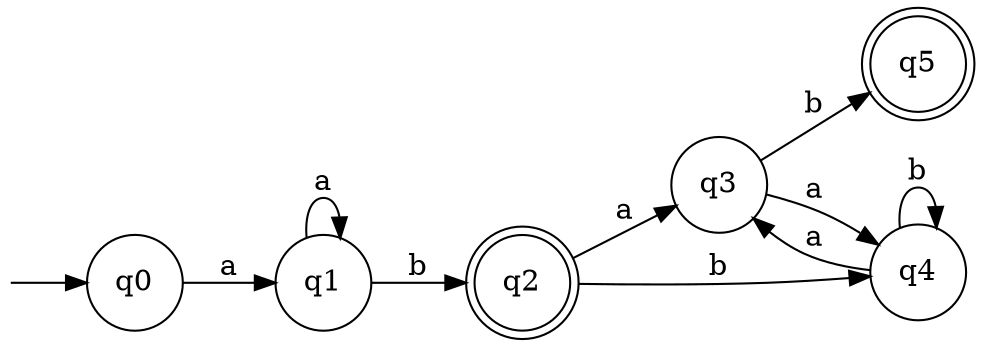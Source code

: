 digraph FiniteAutomaton {
  rankdir=LR;
  q0 [shape=circle];
  q1 [shape=circle];
  q2 [shape=doublecircle];
  q3 [shape=circle];
  q4 [shape=circle];
  q5 [shape=doublecircle];
  start [shape=none, label="", width=0.0, height=0.0];
  start -> q0;
  q0 -> q1 [label="a"];
  q1 -> q1 [label="a"];
  q1 -> q2 [label="b"];
  q2 -> q3 [label="a"];
  q2 -> q4 [label="b"];
  q3 -> q4 [label="a"];
  q3 -> q5 [label="b"];
  q4 -> q3 [label="a"];
  q4 -> q4 [label="b"];
}